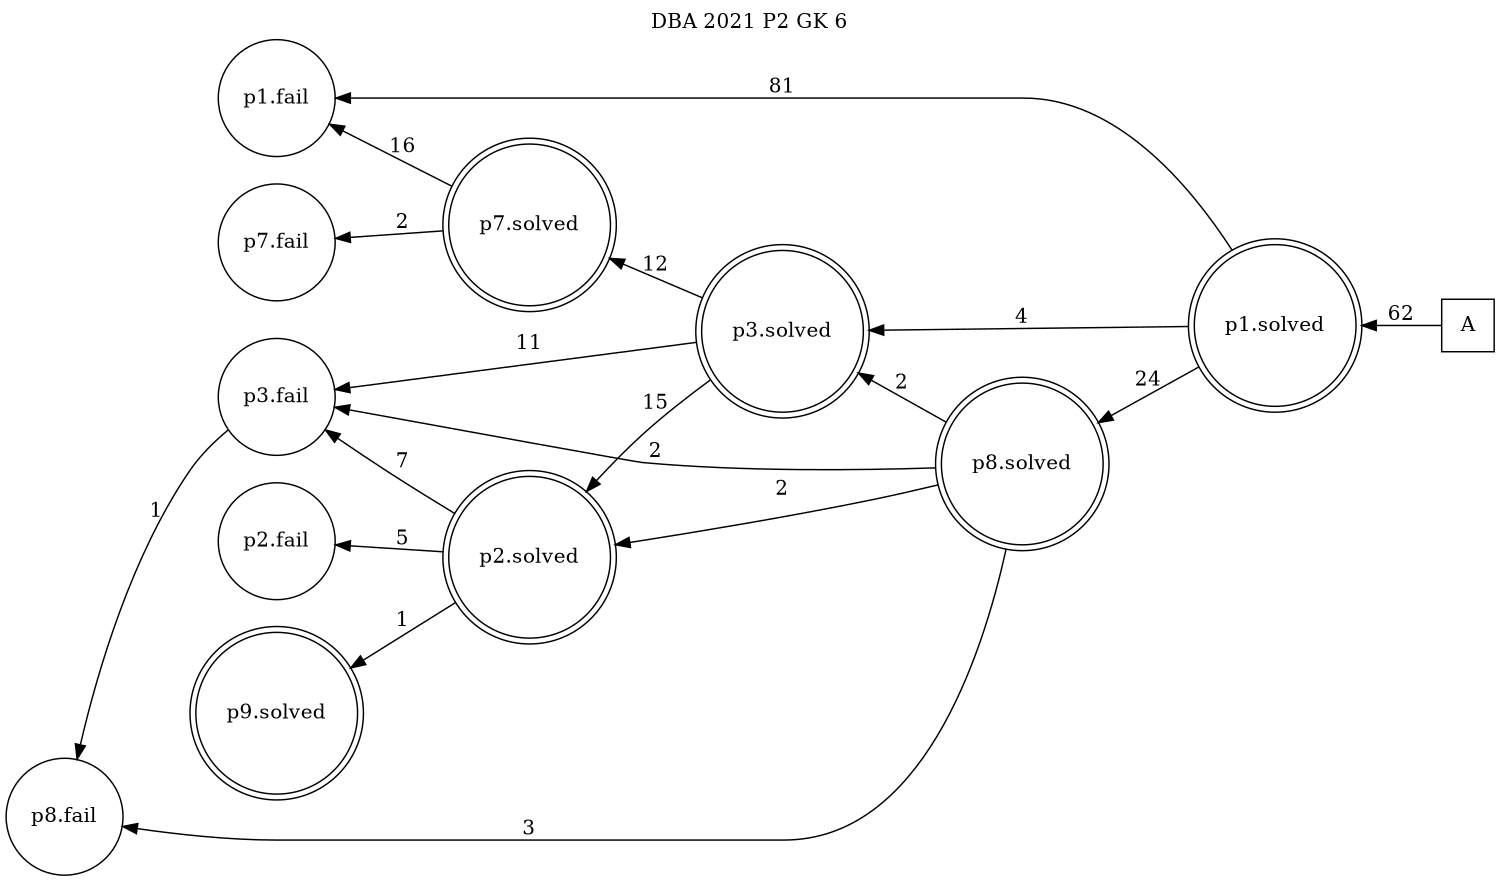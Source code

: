 digraph DBA_2021_P2_GK_6_GOOD {
labelloc="tl"
label= " DBA 2021 P2 GK 6 "
rankdir="RL";
graph [ size=" 10 , 10 !"]

"A" [shape="square" label="A"]
"p1.solved" [shape="doublecircle" label="p1.solved"]
"p3.solved" [shape="doublecircle" label="p3.solved"]
"p7.solved" [shape="doublecircle" label="p7.solved"]
"p7.fail" [shape="circle" label="p7.fail"]
"p1.fail" [shape="circle" label="p1.fail"]
"p8.solved" [shape="doublecircle" label="p8.solved"]
"p8.fail" [shape="circle" label="p8.fail"]
"p2.solved" [shape="doublecircle" label="p2.solved"]
"p3.fail" [shape="circle" label="p3.fail"]
"p2.fail" [shape="circle" label="p2.fail"]
"p9.solved" [shape="doublecircle" label="p9.solved"]
"A" -> "p1.solved" [ label=62]
"p1.solved" -> "p3.solved" [ label=4]
"p1.solved" -> "p1.fail" [ label=81]
"p1.solved" -> "p8.solved" [ label=24]
"p3.solved" -> "p7.solved" [ label=12]
"p3.solved" -> "p2.solved" [ label=15]
"p3.solved" -> "p3.fail" [ label=11]
"p7.solved" -> "p7.fail" [ label=2]
"p7.solved" -> "p1.fail" [ label=16]
"p8.solved" -> "p3.solved" [ label=2]
"p8.solved" -> "p8.fail" [ label=3]
"p8.solved" -> "p2.solved" [ label=2]
"p8.solved" -> "p3.fail" [ label=2]
"p2.solved" -> "p3.fail" [ label=7]
"p2.solved" -> "p2.fail" [ label=5]
"p2.solved" -> "p9.solved" [ label=1]
"p3.fail" -> "p8.fail" [ label=1]
}
